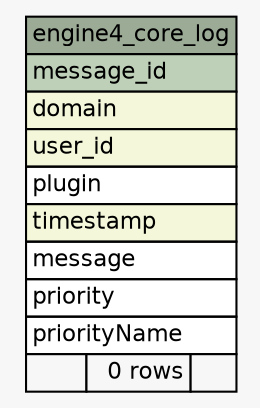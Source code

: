// dot 2.38.0 on Windows 10 10.0
// SchemaSpy rev 590
digraph "engine4_core_log" {
  graph [
    rankdir="RL"
    bgcolor="#f7f7f7"
    nodesep="0.18"
    ranksep="0.46"
    fontname="Helvetica"
    fontsize="11"
  ];
  node [
    fontname="Helvetica"
    fontsize="11"
    shape="plaintext"
  ];
  edge [
    arrowsize="0.8"
  ];
  "engine4_core_log" [
    label=<
    <TABLE BORDER="0" CELLBORDER="1" CELLSPACING="0" BGCOLOR="#ffffff">
      <TR><TD COLSPAN="3" BGCOLOR="#9bab96" ALIGN="CENTER">engine4_core_log</TD></TR>
      <TR><TD PORT="message_id" COLSPAN="3" BGCOLOR="#bed1b8" ALIGN="LEFT">message_id</TD></TR>
      <TR><TD PORT="domain" COLSPAN="3" BGCOLOR="#f4f7da" ALIGN="LEFT">domain</TD></TR>
      <TR><TD PORT="user_id" COLSPAN="3" BGCOLOR="#f4f7da" ALIGN="LEFT">user_id</TD></TR>
      <TR><TD PORT="plugin" COLSPAN="3" ALIGN="LEFT">plugin</TD></TR>
      <TR><TD PORT="timestamp" COLSPAN="3" BGCOLOR="#f4f7da" ALIGN="LEFT">timestamp</TD></TR>
      <TR><TD PORT="message" COLSPAN="3" ALIGN="LEFT">message</TD></TR>
      <TR><TD PORT="priority" COLSPAN="3" ALIGN="LEFT">priority</TD></TR>
      <TR><TD PORT="priorityName" COLSPAN="3" ALIGN="LEFT">priorityName</TD></TR>
      <TR><TD ALIGN="LEFT" BGCOLOR="#f7f7f7">  </TD><TD ALIGN="RIGHT" BGCOLOR="#f7f7f7">0 rows</TD><TD ALIGN="RIGHT" BGCOLOR="#f7f7f7">  </TD></TR>
    </TABLE>>
    URL="tables/engine4_core_log.html"
    tooltip="engine4_core_log"
  ];
}
